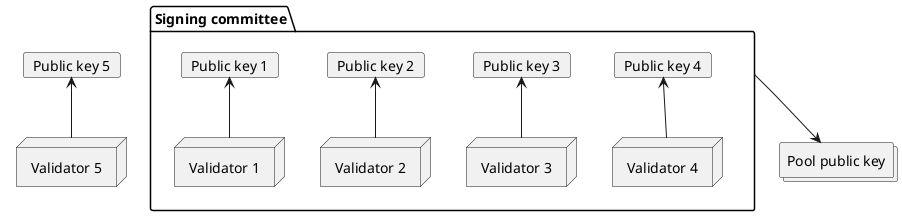 @startuml

folder "Signing committee" as committee1 {
    node "Validator 1" as val1
    card "Public key 1" as publicKey1
    val1 -u-> publicKey1

    node "Validator 2" as val2
    card "Public key 2" as publicKey2
    val2 -u-> publicKey2

    node "Validator 3" as val3
    card "Public key 3" as publicKey3
    val3 -u-> publicKey3

    node "Validator 4" as val4
    card "Public key 4" as publicKey4
    val4 -u-> publicKey4

}

node "Validator 5" as val5
card "Public key 5" as publicKey5
val5 -u-> publicKey5

collections "Pool public key" as poolPublicKey

committee1 --> poolPublicKey

@enduml
